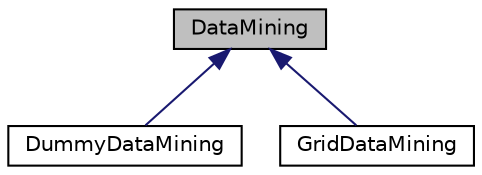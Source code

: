 digraph "DataMining"
{
  edge [fontname="Helvetica",fontsize="10",labelfontname="Helvetica",labelfontsize="10"];
  node [fontname="Helvetica",fontsize="10",shape=record];
  Node1 [label="DataMining",height=0.2,width=0.4,color="black", fillcolor="grey75", style="filled", fontcolor="black"];
  Node1 -> Node2 [dir="back",color="midnightblue",fontsize="10",style="solid"];
  Node2 [label="DummyDataMining",height=0.2,width=0.4,color="black", fillcolor="white", style="filled",URL="$d2/de7/a00014.html"];
  Node1 -> Node3 [dir="back",color="midnightblue",fontsize="10",style="solid"];
  Node3 [label="GridDataMining",height=0.2,width=0.4,color="black", fillcolor="white", style="filled",URL="$dd/da2/a00019.html"];
}
